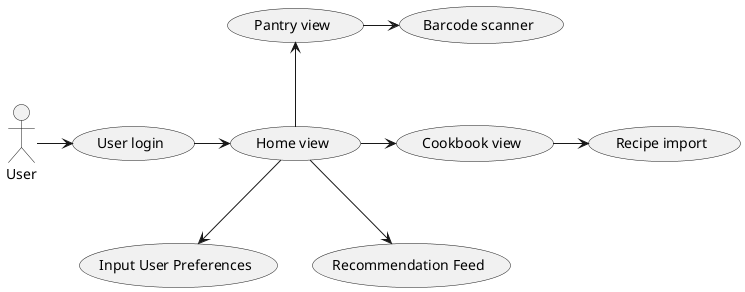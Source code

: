 @startuml

actor User
"User login" as (uc001)
"Input User Preferences" as (uc002)
"Pantry view" as (uc003)
"Barcode scanner" as (uc004)
"Recipe import" as (uc005)
"Cookbook view" as (uc006)
"Home view" as (uc007)
"Recommendation Feed" as (uc008)

User-right->uc001
uc007-down->uc002
uc007-up->uc003
uc003->uc004
uc006->uc005
uc007->uc006
uc001->uc007
uc007-down->uc008
@enduml